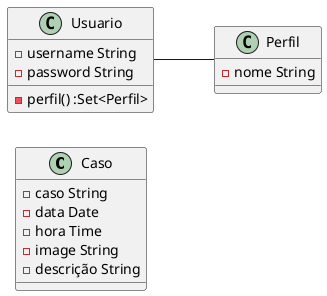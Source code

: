 @startuml
left to right direction
skinparam linetype ortho

class Caso {
    - caso String
    - data Date
    - hora Time
    - image String
    - descrição String
}

class Perfil{
    - nome String
}

class Usuario{
    - username String
    - password String

    -perfil() :Set<Perfil>
}

Usuario -- Perfil
@enduml